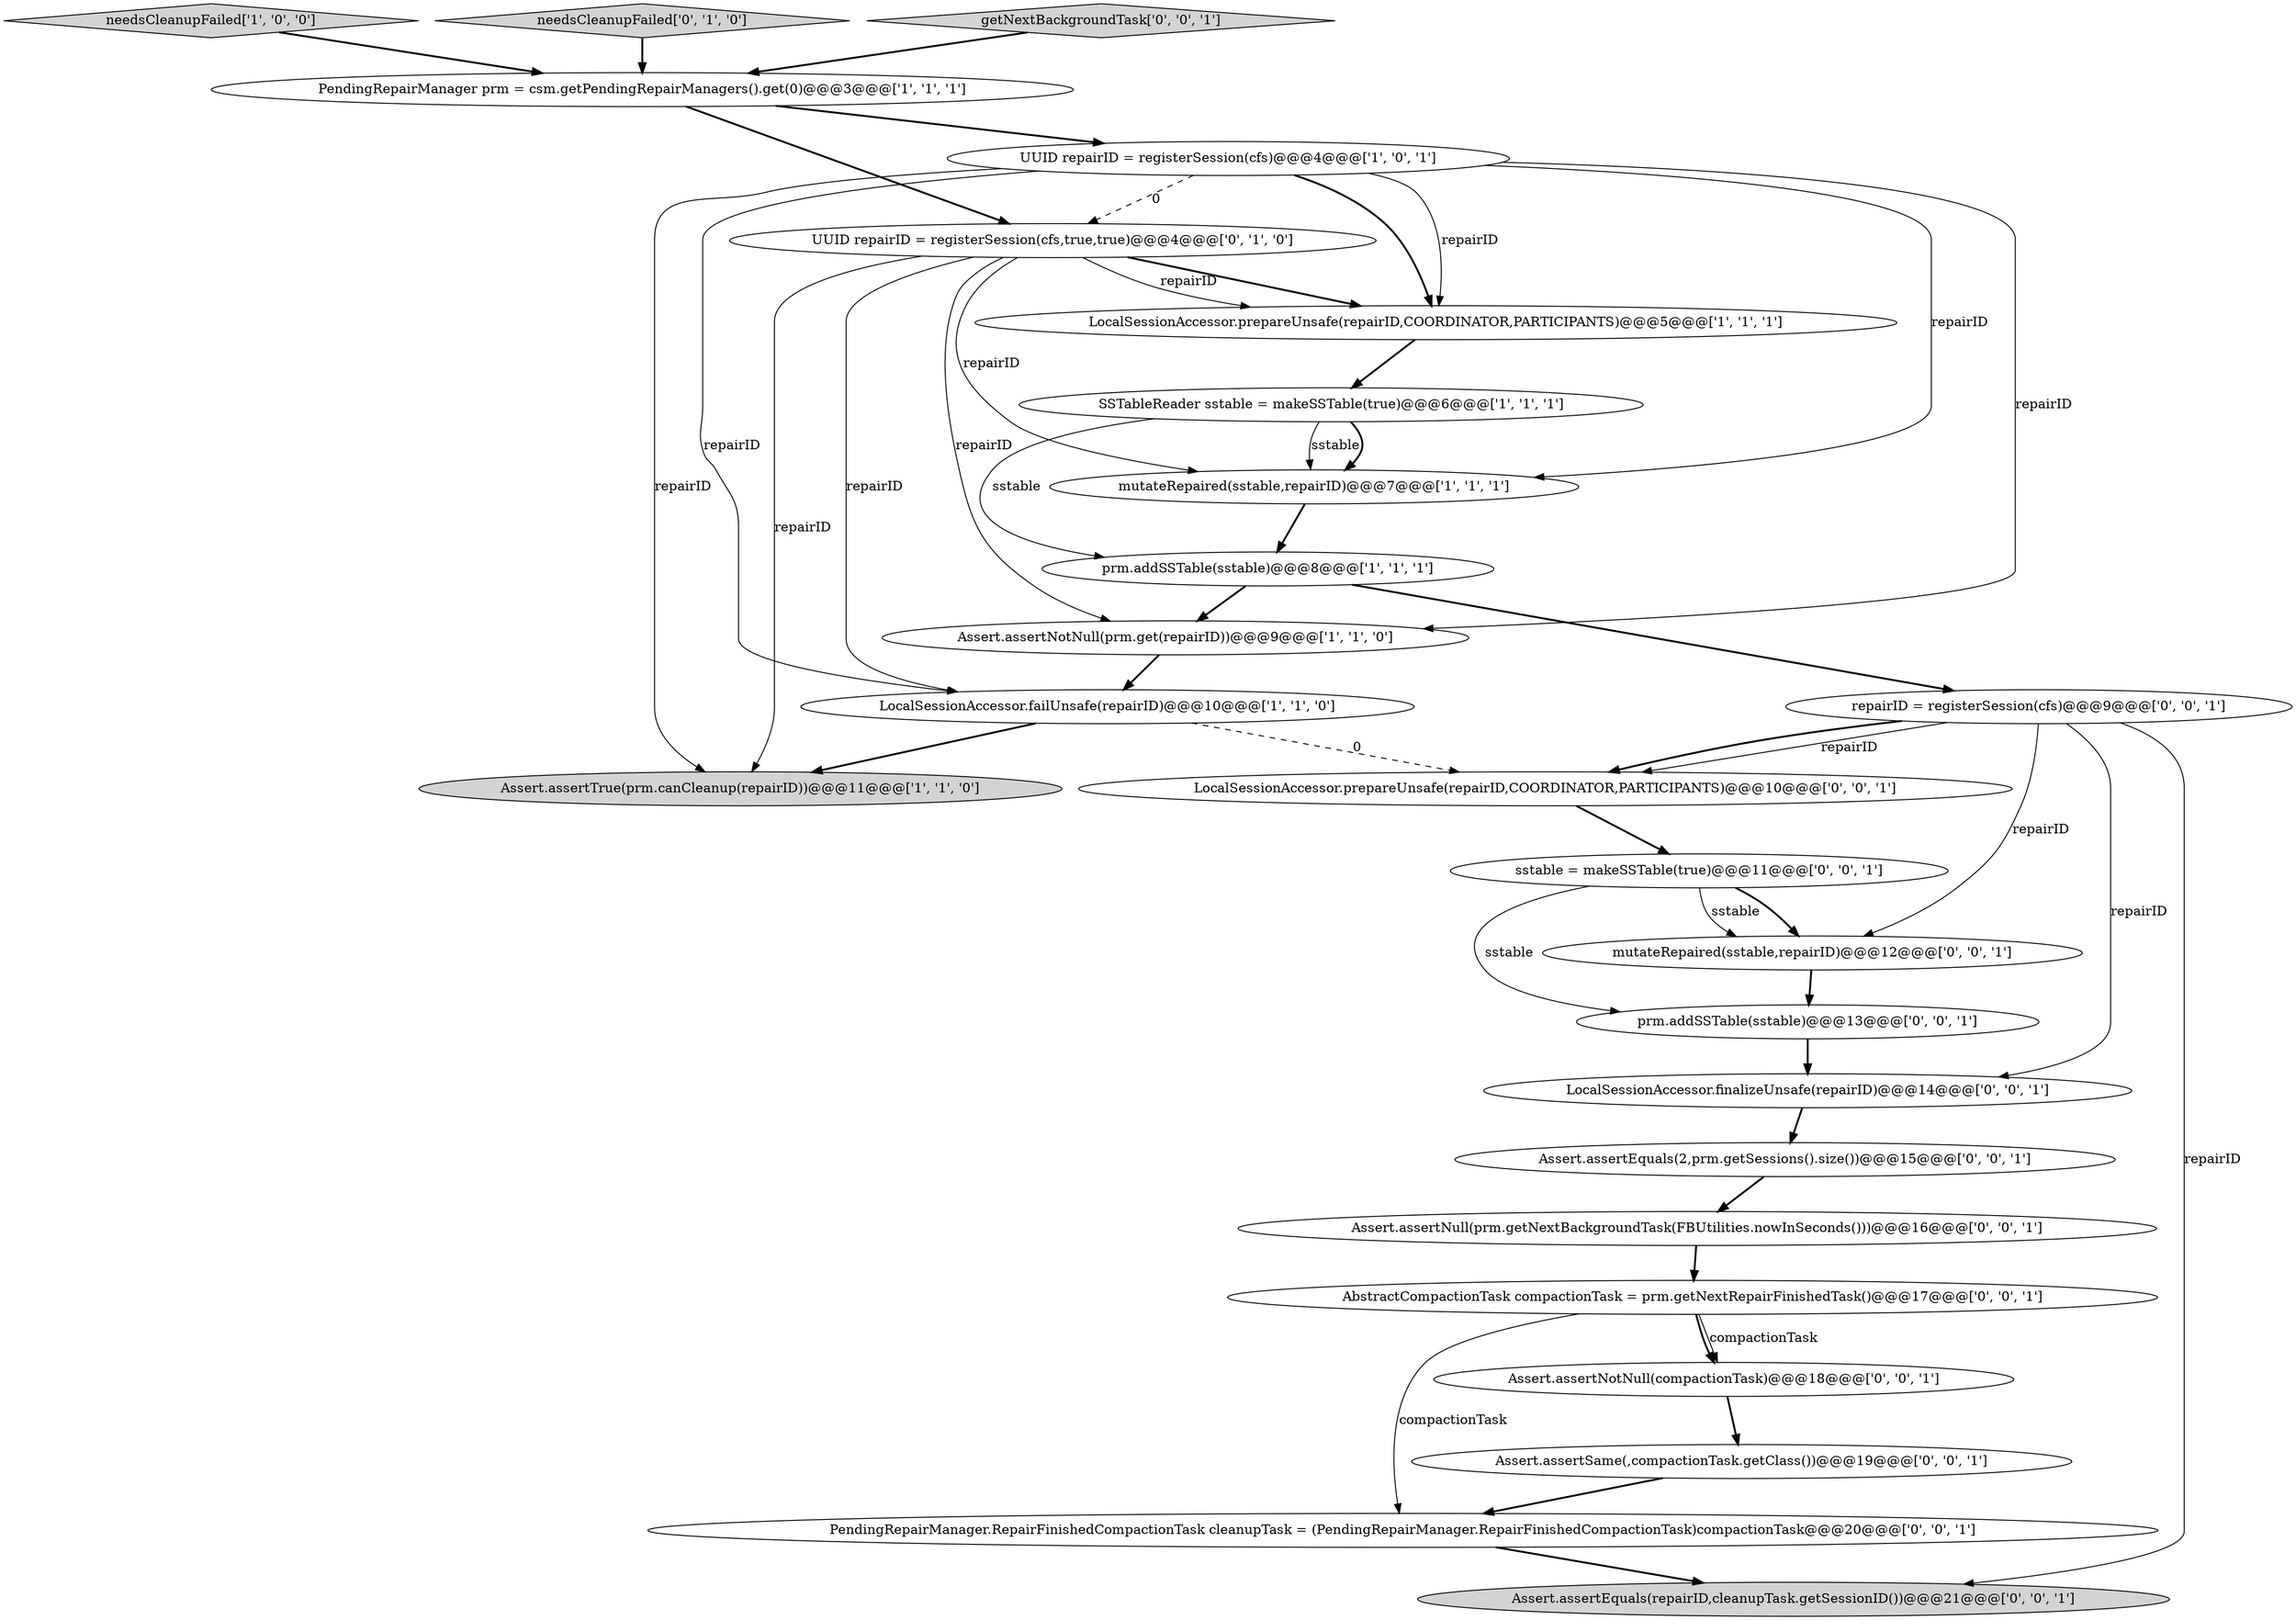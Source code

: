 digraph {
12 [style = filled, label = "AbstractCompactionTask compactionTask = prm.getNextRepairFinishedTask()@@@17@@@['0', '0', '1']", fillcolor = white, shape = ellipse image = "AAA0AAABBB3BBB"];
0 [style = filled, label = "Assert.assertNotNull(prm.get(repairID))@@@9@@@['1', '1', '0']", fillcolor = white, shape = ellipse image = "AAA0AAABBB1BBB"];
9 [style = filled, label = "LocalSessionAccessor.failUnsafe(repairID)@@@10@@@['1', '1', '0']", fillcolor = white, shape = ellipse image = "AAA0AAABBB1BBB"];
3 [style = filled, label = "PendingRepairManager prm = csm.getPendingRepairManagers().get(0)@@@3@@@['1', '1', '1']", fillcolor = white, shape = ellipse image = "AAA0AAABBB1BBB"];
2 [style = filled, label = "UUID repairID = registerSession(cfs)@@@4@@@['1', '0', '1']", fillcolor = white, shape = ellipse image = "AAA0AAABBB1BBB"];
16 [style = filled, label = "Assert.assertNull(prm.getNextBackgroundTask(FBUtilities.nowInSeconds()))@@@16@@@['0', '0', '1']", fillcolor = white, shape = ellipse image = "AAA0AAABBB3BBB"];
20 [style = filled, label = "LocalSessionAccessor.prepareUnsafe(repairID,COORDINATOR,PARTICIPANTS)@@@10@@@['0', '0', '1']", fillcolor = white, shape = ellipse image = "AAA0AAABBB3BBB"];
25 [style = filled, label = "Assert.assertEquals(repairID,cleanupTask.getSessionID())@@@21@@@['0', '0', '1']", fillcolor = lightgray, shape = ellipse image = "AAA0AAABBB3BBB"];
17 [style = filled, label = "PendingRepairManager.RepairFinishedCompactionTask cleanupTask = (PendingRepairManager.RepairFinishedCompactionTask)compactionTask@@@20@@@['0', '0', '1']", fillcolor = white, shape = ellipse image = "AAA0AAABBB3BBB"];
4 [style = filled, label = "prm.addSSTable(sstable)@@@8@@@['1', '1', '1']", fillcolor = white, shape = ellipse image = "AAA0AAABBB1BBB"];
21 [style = filled, label = "sstable = makeSSTable(true)@@@11@@@['0', '0', '1']", fillcolor = white, shape = ellipse image = "AAA0AAABBB3BBB"];
14 [style = filled, label = "mutateRepaired(sstable,repairID)@@@12@@@['0', '0', '1']", fillcolor = white, shape = ellipse image = "AAA0AAABBB3BBB"];
24 [style = filled, label = "LocalSessionAccessor.finalizeUnsafe(repairID)@@@14@@@['0', '0', '1']", fillcolor = white, shape = ellipse image = "AAA0AAABBB3BBB"];
22 [style = filled, label = "prm.addSSTable(sstable)@@@13@@@['0', '0', '1']", fillcolor = white, shape = ellipse image = "AAA0AAABBB3BBB"];
13 [style = filled, label = "repairID = registerSession(cfs)@@@9@@@['0', '0', '1']", fillcolor = white, shape = ellipse image = "AAA0AAABBB3BBB"];
1 [style = filled, label = "needsCleanupFailed['1', '0', '0']", fillcolor = lightgray, shape = diamond image = "AAA0AAABBB1BBB"];
10 [style = filled, label = "needsCleanupFailed['0', '1', '0']", fillcolor = lightgray, shape = diamond image = "AAA0AAABBB2BBB"];
11 [style = filled, label = "UUID repairID = registerSession(cfs,true,true)@@@4@@@['0', '1', '0']", fillcolor = white, shape = ellipse image = "AAA1AAABBB2BBB"];
8 [style = filled, label = "Assert.assertTrue(prm.canCleanup(repairID))@@@11@@@['1', '1', '0']", fillcolor = lightgray, shape = ellipse image = "AAA0AAABBB1BBB"];
19 [style = filled, label = "Assert.assertNotNull(compactionTask)@@@18@@@['0', '0', '1']", fillcolor = white, shape = ellipse image = "AAA0AAABBB3BBB"];
23 [style = filled, label = "Assert.assertEquals(2,prm.getSessions().size())@@@15@@@['0', '0', '1']", fillcolor = white, shape = ellipse image = "AAA0AAABBB3BBB"];
5 [style = filled, label = "SSTableReader sstable = makeSSTable(true)@@@6@@@['1', '1', '1']", fillcolor = white, shape = ellipse image = "AAA0AAABBB1BBB"];
18 [style = filled, label = "getNextBackgroundTask['0', '0', '1']", fillcolor = lightgray, shape = diamond image = "AAA0AAABBB3BBB"];
15 [style = filled, label = "Assert.assertSame(,compactionTask.getClass())@@@19@@@['0', '0', '1']", fillcolor = white, shape = ellipse image = "AAA0AAABBB3BBB"];
6 [style = filled, label = "LocalSessionAccessor.prepareUnsafe(repairID,COORDINATOR,PARTICIPANTS)@@@5@@@['1', '1', '1']", fillcolor = white, shape = ellipse image = "AAA0AAABBB1BBB"];
7 [style = filled, label = "mutateRepaired(sstable,repairID)@@@7@@@['1', '1', '1']", fillcolor = white, shape = ellipse image = "AAA0AAABBB1BBB"];
18->3 [style = bold, label=""];
21->14 [style = bold, label=""];
3->11 [style = bold, label=""];
2->0 [style = solid, label="repairID"];
2->7 [style = solid, label="repairID"];
24->23 [style = bold, label=""];
3->2 [style = bold, label=""];
22->24 [style = bold, label=""];
21->22 [style = solid, label="sstable"];
0->9 [style = bold, label=""];
19->15 [style = bold, label=""];
23->16 [style = bold, label=""];
5->4 [style = solid, label="sstable"];
21->14 [style = solid, label="sstable"];
11->0 [style = solid, label="repairID"];
2->6 [style = solid, label="repairID"];
11->6 [style = bold, label=""];
2->8 [style = solid, label="repairID"];
11->6 [style = solid, label="repairID"];
10->3 [style = bold, label=""];
2->9 [style = solid, label="repairID"];
11->8 [style = solid, label="repairID"];
16->12 [style = bold, label=""];
20->21 [style = bold, label=""];
11->7 [style = solid, label="repairID"];
11->9 [style = solid, label="repairID"];
1->3 [style = bold, label=""];
13->25 [style = solid, label="repairID"];
7->4 [style = bold, label=""];
5->7 [style = solid, label="sstable"];
13->14 [style = solid, label="repairID"];
12->19 [style = bold, label=""];
6->5 [style = bold, label=""];
9->20 [style = dashed, label="0"];
13->20 [style = solid, label="repairID"];
12->19 [style = solid, label="compactionTask"];
2->6 [style = bold, label=""];
4->13 [style = bold, label=""];
2->11 [style = dashed, label="0"];
9->8 [style = bold, label=""];
13->20 [style = bold, label=""];
13->24 [style = solid, label="repairID"];
12->17 [style = solid, label="compactionTask"];
5->7 [style = bold, label=""];
4->0 [style = bold, label=""];
17->25 [style = bold, label=""];
14->22 [style = bold, label=""];
15->17 [style = bold, label=""];
}
